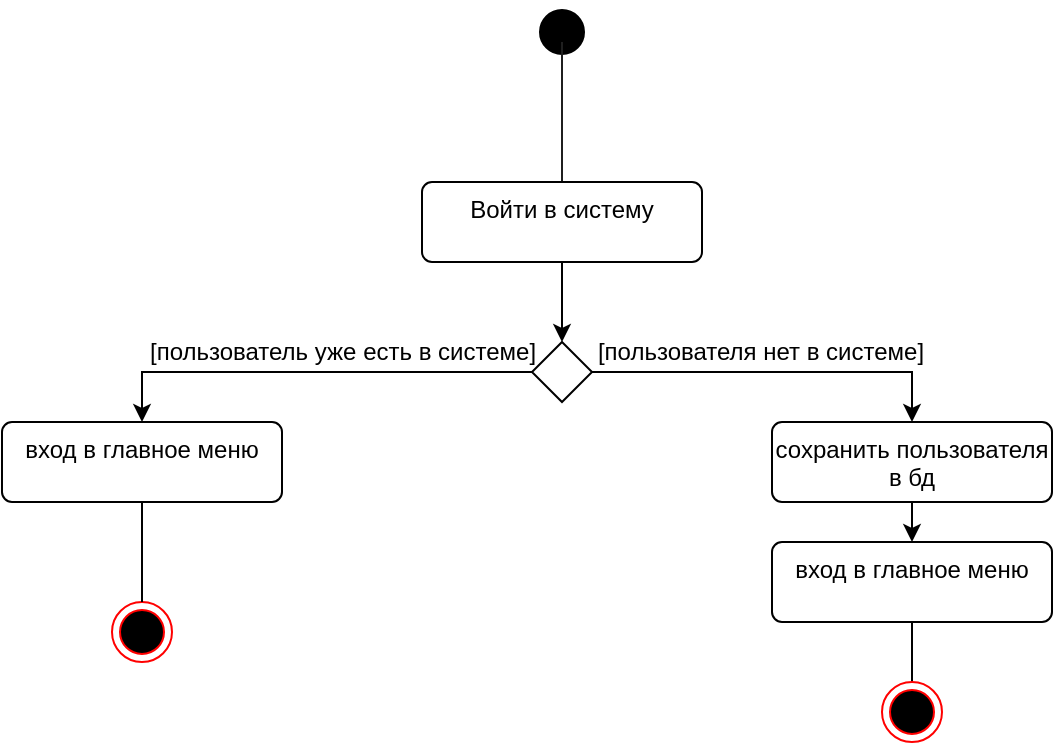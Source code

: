 <mxfile version="22.0.2" type="device" pages="4">
  <diagram name="вход в систему" id="2j_CdonJuM4z0J5dzwoN">
    <mxGraphModel dx="1026" dy="743" grid="1" gridSize="10" guides="1" tooltips="1" connect="1" arrows="1" fold="1" page="1" pageScale="1" pageWidth="827" pageHeight="1169" math="0" shadow="0">
      <root>
        <mxCell id="0" />
        <mxCell id="1" parent="0" />
        <mxCell id="nevixn_JsC1F3isKoeuA-1" value="" style="ellipse;html=1;shape=endState;fillColor=#000000;strokeColor=#ff0000;" parent="1" vertex="1">
          <mxGeometry x="180" y="340" width="30" height="30" as="geometry" />
        </mxCell>
        <mxCell id="nevixn_JsC1F3isKoeuA-2" value="" style="ellipse;html=1;shape=startState;fillColor=#000000;strokeColor=#000000;" parent="1" vertex="1">
          <mxGeometry x="390" y="40" width="30" height="30" as="geometry" />
        </mxCell>
        <mxCell id="nevixn_JsC1F3isKoeuA-3" value="" style="edgeStyle=orthogonalEdgeStyle;html=1;verticalAlign=bottom;endArrow=none;endSize=8;strokeColor=#1f1f1f;rounded=0;endFill=0;" parent="1" edge="1">
          <mxGeometry relative="1" as="geometry">
            <mxPoint x="405" y="130" as="targetPoint" />
            <mxPoint x="405" y="60" as="sourcePoint" />
          </mxGeometry>
        </mxCell>
        <mxCell id="j0uS0QcZaFlK4t2D1R-I-4" style="edgeStyle=orthogonalEdgeStyle;rounded=0;orthogonalLoop=1;jettySize=auto;html=1;exitX=0.5;exitY=1;exitDx=0;exitDy=0;entryX=0.5;entryY=0;entryDx=0;entryDy=0;" parent="1" source="j0uS0QcZaFlK4t2D1R-I-2" target="j0uS0QcZaFlK4t2D1R-I-3" edge="1">
          <mxGeometry relative="1" as="geometry" />
        </mxCell>
        <mxCell id="j0uS0QcZaFlK4t2D1R-I-2" value="Войти в систему" style="html=1;align=center;verticalAlign=top;rounded=1;absoluteArcSize=1;arcSize=10;dashed=0;whiteSpace=wrap;" parent="1" vertex="1">
          <mxGeometry x="335" y="130" width="140" height="40" as="geometry" />
        </mxCell>
        <mxCell id="j0uS0QcZaFlK4t2D1R-I-6" style="edgeStyle=orthogonalEdgeStyle;rounded=0;orthogonalLoop=1;jettySize=auto;html=1;exitX=0;exitY=0.5;exitDx=0;exitDy=0;entryX=0.5;entryY=0;entryDx=0;entryDy=0;" parent="1" source="j0uS0QcZaFlK4t2D1R-I-3" target="j0uS0QcZaFlK4t2D1R-I-5" edge="1">
          <mxGeometry relative="1" as="geometry" />
        </mxCell>
        <mxCell id="j0uS0QcZaFlK4t2D1R-I-10" style="edgeStyle=orthogonalEdgeStyle;rounded=0;orthogonalLoop=1;jettySize=auto;html=1;exitX=1;exitY=0.5;exitDx=0;exitDy=0;entryX=0.5;entryY=0;entryDx=0;entryDy=0;" parent="1" source="j0uS0QcZaFlK4t2D1R-I-3" target="j0uS0QcZaFlK4t2D1R-I-9" edge="1">
          <mxGeometry relative="1" as="geometry" />
        </mxCell>
        <mxCell id="j0uS0QcZaFlK4t2D1R-I-3" value="" style="rhombus;" parent="1" vertex="1">
          <mxGeometry x="390" y="210" width="30" height="30" as="geometry" />
        </mxCell>
        <mxCell id="j0uS0QcZaFlK4t2D1R-I-8" style="edgeStyle=orthogonalEdgeStyle;rounded=0;orthogonalLoop=1;jettySize=auto;html=1;exitX=0.5;exitY=1;exitDx=0;exitDy=0;entryX=0.5;entryY=0;entryDx=0;entryDy=0;endArrow=none;endFill=0;" parent="1" source="j0uS0QcZaFlK4t2D1R-I-5" target="nevixn_JsC1F3isKoeuA-1" edge="1">
          <mxGeometry relative="1" as="geometry" />
        </mxCell>
        <mxCell id="j0uS0QcZaFlK4t2D1R-I-5" value="вход в главное меню" style="html=1;align=center;verticalAlign=top;rounded=1;absoluteArcSize=1;arcSize=10;dashed=0;whiteSpace=wrap;" parent="1" vertex="1">
          <mxGeometry x="125" y="250" width="140" height="40" as="geometry" />
        </mxCell>
        <mxCell id="j0uS0QcZaFlK4t2D1R-I-7" value="[пользователь уже есть в системе]" style="text;html=1;align=center;verticalAlign=middle;resizable=0;points=[];autosize=1;strokeColor=none;fillColor=none;" parent="1" vertex="1">
          <mxGeometry x="185" y="200" width="220" height="30" as="geometry" />
        </mxCell>
        <mxCell id="j0uS0QcZaFlK4t2D1R-I-13" style="edgeStyle=orthogonalEdgeStyle;rounded=0;orthogonalLoop=1;jettySize=auto;html=1;exitX=0.5;exitY=1;exitDx=0;exitDy=0;entryX=0.5;entryY=0;entryDx=0;entryDy=0;" parent="1" source="j0uS0QcZaFlK4t2D1R-I-9" target="j0uS0QcZaFlK4t2D1R-I-12" edge="1">
          <mxGeometry relative="1" as="geometry" />
        </mxCell>
        <mxCell id="j0uS0QcZaFlK4t2D1R-I-9" value="сохранить пользователя в бд" style="html=1;align=center;verticalAlign=top;rounded=1;absoluteArcSize=1;arcSize=10;dashed=0;whiteSpace=wrap;" parent="1" vertex="1">
          <mxGeometry x="510" y="250" width="140" height="40" as="geometry" />
        </mxCell>
        <mxCell id="j0uS0QcZaFlK4t2D1R-I-11" value="[пользователя нет в системе]" style="text;html=1;align=center;verticalAlign=middle;resizable=0;points=[];autosize=1;strokeColor=none;fillColor=none;" parent="1" vertex="1">
          <mxGeometry x="409" y="200" width="190" height="30" as="geometry" />
        </mxCell>
        <mxCell id="j0uS0QcZaFlK4t2D1R-I-15" style="edgeStyle=orthogonalEdgeStyle;rounded=0;orthogonalLoop=1;jettySize=auto;html=1;exitX=0.5;exitY=1;exitDx=0;exitDy=0;entryX=0.5;entryY=0;entryDx=0;entryDy=0;endArrow=none;endFill=0;" parent="1" source="j0uS0QcZaFlK4t2D1R-I-12" target="j0uS0QcZaFlK4t2D1R-I-14" edge="1">
          <mxGeometry relative="1" as="geometry" />
        </mxCell>
        <mxCell id="j0uS0QcZaFlK4t2D1R-I-12" value="вход в главное меню" style="html=1;align=center;verticalAlign=top;rounded=1;absoluteArcSize=1;arcSize=10;dashed=0;whiteSpace=wrap;" parent="1" vertex="1">
          <mxGeometry x="510" y="310" width="140" height="40" as="geometry" />
        </mxCell>
        <mxCell id="j0uS0QcZaFlK4t2D1R-I-14" value="" style="ellipse;html=1;shape=endState;fillColor=#000000;strokeColor=#ff0000;" parent="1" vertex="1">
          <mxGeometry x="565" y="380" width="30" height="30" as="geometry" />
        </mxCell>
      </root>
    </mxGraphModel>
  </diagram>
  <diagram id="Mfnyp7L4g4aa8of97y5v" name="создание задачи">
    <mxGraphModel dx="1026" dy="743" grid="1" gridSize="10" guides="1" tooltips="1" connect="1" arrows="1" fold="1" page="1" pageScale="1" pageWidth="827" pageHeight="1169" math="0" shadow="0">
      <root>
        <mxCell id="0" />
        <mxCell id="1" parent="0" />
        <mxCell id="KQrv_qnnSGX5CpNM2_MF-1" value="" style="ellipse;html=1;shape=startState;fillColor=#000000;strokeColor=#000000;" parent="1" vertex="1">
          <mxGeometry x="390" y="40" width="30" height="30" as="geometry" />
        </mxCell>
        <mxCell id="KQrv_qnnSGX5CpNM2_MF-2" value="" style="edgeStyle=orthogonalEdgeStyle;html=1;verticalAlign=bottom;endArrow=none;endSize=8;strokeColor=#1f1f1f;rounded=0;endFill=0;" parent="1" edge="1">
          <mxGeometry relative="1" as="geometry">
            <mxPoint x="405" y="130" as="targetPoint" />
            <mxPoint x="405" y="60" as="sourcePoint" />
          </mxGeometry>
        </mxCell>
        <mxCell id="KQrv_qnnSGX5CpNM2_MF-5" style="edgeStyle=orthogonalEdgeStyle;rounded=0;orthogonalLoop=1;jettySize=auto;html=1;exitX=0.5;exitY=1;exitDx=0;exitDy=0;entryX=0.5;entryY=0;entryDx=0;entryDy=0;" parent="1" source="KQrv_qnnSGX5CpNM2_MF-3" target="KQrv_qnnSGX5CpNM2_MF-4" edge="1">
          <mxGeometry relative="1" as="geometry" />
        </mxCell>
        <mxCell id="KQrv_qnnSGX5CpNM2_MF-3" value="ввод ссылки" style="html=1;align=center;verticalAlign=top;rounded=1;absoluteArcSize=1;arcSize=10;dashed=0;whiteSpace=wrap;" parent="1" vertex="1">
          <mxGeometry x="450" y="240" width="140" height="40" as="geometry" />
        </mxCell>
        <mxCell id="KQrv_qnnSGX5CpNM2_MF-6" style="edgeStyle=orthogonalEdgeStyle;rounded=0;orthogonalLoop=1;jettySize=auto;html=1;exitX=1;exitY=0.5;exitDx=0;exitDy=0;entryX=1;entryY=0.5;entryDx=0;entryDy=0;" parent="1" source="KQrv_qnnSGX5CpNM2_MF-4" target="KQrv_qnnSGX5CpNM2_MF-3" edge="1">
          <mxGeometry relative="1" as="geometry">
            <mxPoint x="645" y="320" as="targetPoint" />
            <Array as="points">
              <mxPoint x="665" y="345" />
              <mxPoint x="665" y="260" />
            </Array>
          </mxGeometry>
        </mxCell>
        <mxCell id="KQrv_qnnSGX5CpNM2_MF-10" style="edgeStyle=orthogonalEdgeStyle;rounded=0;orthogonalLoop=1;jettySize=auto;html=1;exitX=0.5;exitY=1;exitDx=0;exitDy=0;entryX=0.5;entryY=0;entryDx=0;entryDy=0;" parent="1" source="KQrv_qnnSGX5CpNM2_MF-4" target="KQrv_qnnSGX5CpNM2_MF-9" edge="1">
          <mxGeometry relative="1" as="geometry" />
        </mxCell>
        <mxCell id="KQrv_qnnSGX5CpNM2_MF-4" value="" style="rhombus;" parent="1" vertex="1">
          <mxGeometry x="505" y="330" width="30" height="30" as="geometry" />
        </mxCell>
        <mxCell id="KQrv_qnnSGX5CpNM2_MF-7" value="[ссылка не корректна]" style="text;html=1;align=center;verticalAlign=middle;resizable=0;points=[];autosize=1;strokeColor=none;fillColor=none;" parent="1" vertex="1">
          <mxGeometry x="525" y="320" width="150" height="30" as="geometry" />
        </mxCell>
        <mxCell id="VPUdt6Vy2NOhWZtJAbJb-1" style="edgeStyle=orthogonalEdgeStyle;rounded=0;orthogonalLoop=1;jettySize=auto;html=1;exitX=0.5;exitY=1;exitDx=0;exitDy=0;entryX=0.5;entryY=0;entryDx=0;entryDy=0;" parent="1" source="KQrv_qnnSGX5CpNM2_MF-9" target="KQrv_qnnSGX5CpNM2_MF-12" edge="1">
          <mxGeometry relative="1" as="geometry" />
        </mxCell>
        <mxCell id="KQrv_qnnSGX5CpNM2_MF-9" value="ввод название ссылки" style="html=1;align=center;verticalAlign=top;rounded=1;absoluteArcSize=1;arcSize=10;dashed=0;whiteSpace=wrap;" parent="1" vertex="1">
          <mxGeometry x="450" y="430" width="140" height="40" as="geometry" />
        </mxCell>
        <mxCell id="KQrv_qnnSGX5CpNM2_MF-11" value="[ссылка корректна]" style="text;html=1;align=center;verticalAlign=middle;resizable=0;points=[];autosize=1;strokeColor=none;fillColor=none;" parent="1" vertex="1">
          <mxGeometry x="515" y="380" width="130" height="30" as="geometry" />
        </mxCell>
        <mxCell id="VPUdt6Vy2NOhWZtJAbJb-3" style="edgeStyle=orthogonalEdgeStyle;rounded=0;orthogonalLoop=1;jettySize=auto;html=1;exitX=1;exitY=0.5;exitDx=0;exitDy=0;entryX=1;entryY=0.5;entryDx=0;entryDy=0;" parent="1" source="KQrv_qnnSGX5CpNM2_MF-12" target="KQrv_qnnSGX5CpNM2_MF-9" edge="1">
          <mxGeometry relative="1" as="geometry">
            <Array as="points">
              <mxPoint x="695" y="525" />
              <mxPoint x="695" y="450" />
            </Array>
          </mxGeometry>
        </mxCell>
        <mxCell id="VPUdt6Vy2NOhWZtJAbJb-5" style="edgeStyle=orthogonalEdgeStyle;rounded=0;orthogonalLoop=1;jettySize=auto;html=1;exitX=0.5;exitY=1;exitDx=0;exitDy=0;" parent="1" source="KQrv_qnnSGX5CpNM2_MF-12" edge="1">
          <mxGeometry relative="1" as="geometry">
            <mxPoint x="520" y="590" as="targetPoint" />
          </mxGeometry>
        </mxCell>
        <mxCell id="KQrv_qnnSGX5CpNM2_MF-12" value="" style="rhombus;" parent="1" vertex="1">
          <mxGeometry x="505" y="510" width="30" height="30" as="geometry" />
        </mxCell>
        <mxCell id="VPUdt6Vy2NOhWZtJAbJb-4" value="[у пользователя есть&lt;br&gt;&amp;nbsp;ссылка&amp;nbsp;с таким названием]" style="text;html=1;align=center;verticalAlign=middle;resizable=0;points=[];autosize=1;strokeColor=none;fillColor=none;" parent="1" vertex="1">
          <mxGeometry x="525" y="490" width="180" height="40" as="geometry" />
        </mxCell>
        <mxCell id="Xi95A8Mj205Of7zmqzou-2" style="edgeStyle=orthogonalEdgeStyle;rounded=0;orthogonalLoop=1;jettySize=auto;html=1;exitX=0.5;exitY=1;exitDx=0;exitDy=0;entryX=0.5;entryY=0;entryDx=0;entryDy=0;endArrow=none;endFill=0;" parent="1" source="VPUdt6Vy2NOhWZtJAbJb-6" target="Xi95A8Mj205Of7zmqzou-1" edge="1">
          <mxGeometry relative="1" as="geometry" />
        </mxCell>
        <mxCell id="VPUdt6Vy2NOhWZtJAbJb-6" value="возвращение в меню задачи&amp;nbsp;" style="html=1;align=center;verticalAlign=top;rounded=1;absoluteArcSize=1;arcSize=10;dashed=0;whiteSpace=wrap;" parent="1" vertex="1">
          <mxGeometry x="450" y="590" width="140" height="40" as="geometry" />
        </mxCell>
        <mxCell id="VPUdt6Vy2NOhWZtJAbJb-7" value="[у пользователя нет задач &lt;br&gt;с таким названием]" style="text;html=1;align=center;verticalAlign=middle;resizable=0;points=[];autosize=1;strokeColor=none;fillColor=none;" parent="1" vertex="1">
          <mxGeometry x="515" y="540" width="170" height="40" as="geometry" />
        </mxCell>
        <mxCell id="Xi95A8Mj205Of7zmqzou-1" value="" style="ellipse;html=1;shape=endState;fillColor=#000000;strokeColor=#ff0000;" parent="1" vertex="1">
          <mxGeometry x="505" y="660" width="30" height="30" as="geometry" />
        </mxCell>
        <mxCell id="3V8_uxPMC7_RokzYIF5Y-3" style="edgeStyle=orthogonalEdgeStyle;rounded=0;orthogonalLoop=1;jettySize=auto;html=1;exitX=0.5;exitY=1;exitDx=0;exitDy=0;entryX=0.5;entryY=0;entryDx=0;entryDy=0;" parent="1" source="3V8_uxPMC7_RokzYIF5Y-1" target="3V8_uxPMC7_RokzYIF5Y-2" edge="1">
          <mxGeometry relative="1" as="geometry" />
        </mxCell>
        <mxCell id="3V8_uxPMC7_RokzYIF5Y-1" value="запрос на создание задачи" style="html=1;align=center;verticalAlign=top;rounded=1;absoluteArcSize=1;arcSize=10;dashed=0;whiteSpace=wrap;" parent="1" vertex="1">
          <mxGeometry x="335" y="130" width="140" height="40" as="geometry" />
        </mxCell>
        <mxCell id="3V8_uxPMC7_RokzYIF5Y-4" style="edgeStyle=orthogonalEdgeStyle;rounded=0;orthogonalLoop=1;jettySize=auto;html=1;exitX=1;exitY=0.5;exitDx=0;exitDy=0;entryX=0.5;entryY=0;entryDx=0;entryDy=0;" parent="1" source="3V8_uxPMC7_RokzYIF5Y-2" target="KQrv_qnnSGX5CpNM2_MF-3" edge="1">
          <mxGeometry relative="1" as="geometry" />
        </mxCell>
        <mxCell id="3V8_uxPMC7_RokzYIF5Y-12" style="edgeStyle=orthogonalEdgeStyle;rounded=0;orthogonalLoop=1;jettySize=auto;html=1;exitX=0;exitY=0.5;exitDx=0;exitDy=0;entryX=0.5;entryY=0;entryDx=0;entryDy=0;" parent="1" source="3V8_uxPMC7_RokzYIF5Y-2" target="3V8_uxPMC7_RokzYIF5Y-10" edge="1">
          <mxGeometry relative="1" as="geometry" />
        </mxCell>
        <mxCell id="3V8_uxPMC7_RokzYIF5Y-2" value="" style="rhombus;" parent="1" vertex="1">
          <mxGeometry x="390" y="200" width="30" height="30" as="geometry" />
        </mxCell>
        <mxCell id="3V8_uxPMC7_RokzYIF5Y-5" value="[кол-во задач меньше 5]" style="text;html=1;align=center;verticalAlign=middle;resizable=0;points=[];autosize=1;strokeColor=none;fillColor=none;" parent="1" vertex="1">
          <mxGeometry x="410" y="190" width="160" height="30" as="geometry" />
        </mxCell>
        <mxCell id="3V8_uxPMC7_RokzYIF5Y-6" value="" style="ellipse;html=1;shape=endState;fillColor=#000000;strokeColor=#ff0000;" parent="1" vertex="1">
          <mxGeometry x="220" y="330" width="30" height="30" as="geometry" />
        </mxCell>
        <mxCell id="3V8_uxPMC7_RokzYIF5Y-9" value="[кол-во задач больше 5]" style="text;html=1;align=center;verticalAlign=middle;resizable=0;points=[];autosize=1;strokeColor=none;fillColor=none;" parent="1" vertex="1">
          <mxGeometry x="230" y="190" width="160" height="30" as="geometry" />
        </mxCell>
        <mxCell id="k_NbvoRojpzVvD-OQOPq-2" style="edgeStyle=orthogonalEdgeStyle;rounded=0;orthogonalLoop=1;jettySize=auto;html=1;exitX=0.5;exitY=1;exitDx=0;exitDy=0;endArrow=none;endFill=0;" parent="1" source="3V8_uxPMC7_RokzYIF5Y-10" target="3V8_uxPMC7_RokzYIF5Y-6" edge="1">
          <mxGeometry relative="1" as="geometry" />
        </mxCell>
        <mxCell id="3V8_uxPMC7_RokzYIF5Y-10" value="вывод сообщения и возвращение в меню задачи" style="html=1;align=center;verticalAlign=top;rounded=1;absoluteArcSize=1;arcSize=10;dashed=0;whiteSpace=wrap;" parent="1" vertex="1">
          <mxGeometry x="165" y="240" width="140" height="60" as="geometry" />
        </mxCell>
      </root>
    </mxGraphModel>
  </diagram>
  <diagram id="0gN4Q_RikYIfQmyPwO6L" name="переход в задачи">
    <mxGraphModel dx="1026" dy="743" grid="1" gridSize="10" guides="1" tooltips="1" connect="1" arrows="1" fold="1" page="1" pageScale="1" pageWidth="827" pageHeight="1169" math="0" shadow="0">
      <root>
        <mxCell id="0" />
        <mxCell id="1" parent="0" />
        <mxCell id="R4UTKNbM4-Mgy65fu3fA-3" style="edgeStyle=orthogonalEdgeStyle;rounded=0;orthogonalLoop=1;jettySize=auto;html=1;exitX=0.5;exitY=1;exitDx=0;exitDy=0;endArrow=none;endFill=0;" edge="1" parent="1" source="R4UTKNbM4-Mgy65fu3fA-1" target="R4UTKNbM4-Mgy65fu3fA-2">
          <mxGeometry relative="1" as="geometry" />
        </mxCell>
        <mxCell id="R4UTKNbM4-Mgy65fu3fA-1" value="" style="ellipse;html=1;shape=startState;fillColor=#000000;strokeColor=#000000;" vertex="1" parent="1">
          <mxGeometry x="390" y="40" width="30" height="30" as="geometry" />
        </mxCell>
        <mxCell id="R4UTKNbM4-Mgy65fu3fA-5" style="edgeStyle=orthogonalEdgeStyle;rounded=0;orthogonalLoop=1;jettySize=auto;html=1;exitX=0.5;exitY=1;exitDx=0;exitDy=0;entryX=0.5;entryY=0;entryDx=0;entryDy=0;" edge="1" parent="1" source="R4UTKNbM4-Mgy65fu3fA-2">
          <mxGeometry relative="1" as="geometry">
            <mxPoint x="405" y="170" as="targetPoint" />
          </mxGeometry>
        </mxCell>
        <mxCell id="R4UTKNbM4-Mgy65fu3fA-2" value="запрос на переход в меню задачи" style="html=1;align=center;verticalAlign=top;rounded=1;absoluteArcSize=1;arcSize=10;dashed=0;whiteSpace=wrap;" vertex="1" parent="1">
          <mxGeometry x="335" y="100" width="140" height="40" as="geometry" />
        </mxCell>
        <mxCell id="JpFqvVqqFttHkXH61H9Y-2" style="edgeStyle=orthogonalEdgeStyle;rounded=0;orthogonalLoop=1;jettySize=auto;html=1;exitX=0;exitY=0.5;exitDx=0;exitDy=0;" edge="1" parent="1" source="JpFqvVqqFttHkXH61H9Y-1">
          <mxGeometry relative="1" as="geometry">
            <mxPoint x="280" y="240" as="targetPoint" />
          </mxGeometry>
        </mxCell>
        <mxCell id="L7mvsAyiH7tvL1FH899_-4" style="edgeStyle=orthogonalEdgeStyle;rounded=0;orthogonalLoop=1;jettySize=auto;html=1;exitX=1;exitY=0.5;exitDx=0;exitDy=0;entryX=0.5;entryY=0;entryDx=0;entryDy=0;" edge="1" parent="1" source="JpFqvVqqFttHkXH61H9Y-1" target="L7mvsAyiH7tvL1FH899_-3">
          <mxGeometry relative="1" as="geometry">
            <Array as="points">
              <mxPoint x="550" y="185" />
              <mxPoint x="550" y="240" />
            </Array>
          </mxGeometry>
        </mxCell>
        <mxCell id="JpFqvVqqFttHkXH61H9Y-1" value="" style="rhombus;" vertex="1" parent="1">
          <mxGeometry x="390" y="170" width="30" height="30" as="geometry" />
        </mxCell>
        <mxCell id="L7mvsAyiH7tvL1FH899_-1" value="" style="ellipse;html=1;shape=endState;fillColor=#000000;strokeColor=#ff0000;" vertex="1" parent="1">
          <mxGeometry x="265" y="330" width="30" height="30" as="geometry" />
        </mxCell>
        <mxCell id="L7mvsAyiH7tvL1FH899_-5" style="edgeStyle=orthogonalEdgeStyle;rounded=0;orthogonalLoop=1;jettySize=auto;html=1;exitX=0.5;exitY=1;exitDx=0;exitDy=0;entryX=0.5;entryY=0;entryDx=0;entryDy=0;endArrow=none;endFill=0;" edge="1" parent="1" source="L7mvsAyiH7tvL1FH899_-2" target="L7mvsAyiH7tvL1FH899_-1">
          <mxGeometry relative="1" as="geometry" />
        </mxCell>
        <mxCell id="L7mvsAyiH7tvL1FH899_-2" value="переход в меню задачи" style="html=1;align=center;verticalAlign=top;rounded=1;absoluteArcSize=1;arcSize=10;dashed=0;whiteSpace=wrap;" vertex="1" parent="1">
          <mxGeometry x="210" y="240" width="140" height="40" as="geometry" />
        </mxCell>
        <mxCell id="L7mvsAyiH7tvL1FH899_-8" style="edgeStyle=orthogonalEdgeStyle;rounded=0;orthogonalLoop=1;jettySize=auto;html=1;exitX=0.5;exitY=1;exitDx=0;exitDy=0;entryX=0.5;entryY=0;entryDx=0;entryDy=0;endArrow=none;endFill=0;" edge="1" parent="1" source="L7mvsAyiH7tvL1FH899_-3" target="L7mvsAyiH7tvL1FH899_-7">
          <mxGeometry relative="1" as="geometry" />
        </mxCell>
        <mxCell id="L7mvsAyiH7tvL1FH899_-3" value="переход в главное меню" style="html=1;align=center;verticalAlign=top;rounded=1;absoluteArcSize=1;arcSize=10;dashed=0;whiteSpace=wrap;" vertex="1" parent="1">
          <mxGeometry x="480" y="240" width="140" height="40" as="geometry" />
        </mxCell>
        <mxCell id="L7mvsAyiH7tvL1FH899_-7" value="" style="ellipse;html=1;shape=endState;fillColor=#000000;strokeColor=#ff0000;" vertex="1" parent="1">
          <mxGeometry x="535" y="330" width="30" height="30" as="geometry" />
        </mxCell>
        <mxCell id="L7mvsAyiH7tvL1FH899_-9" value="[подписка активна ]" style="text;html=1;align=center;verticalAlign=middle;resizable=0;points=[];autosize=1;strokeColor=none;fillColor=none;" vertex="1" parent="1">
          <mxGeometry x="265" y="158" width="140" height="30" as="geometry" />
        </mxCell>
        <mxCell id="L7mvsAyiH7tvL1FH899_-10" value="[подписка не активна ]" style="text;html=1;align=center;verticalAlign=middle;resizable=0;points=[];autosize=1;strokeColor=none;fillColor=none;" vertex="1" parent="1">
          <mxGeometry x="415" y="158" width="150" height="30" as="geometry" />
        </mxCell>
      </root>
    </mxGraphModel>
  </diagram>
  <diagram id="orMIGv-aY-VL4XUwWOVT" name="меню задачи">
    <mxGraphModel dx="1026" dy="743" grid="1" gridSize="10" guides="1" tooltips="1" connect="1" arrows="1" fold="1" page="1" pageScale="1" pageWidth="827" pageHeight="1169" math="0" shadow="0">
      <root>
        <mxCell id="0" />
        <mxCell id="1" parent="0" />
        <mxCell id="cPJoYQluXTsTzlh3DWY1-1" style="edgeStyle=orthogonalEdgeStyle;rounded=0;orthogonalLoop=1;jettySize=auto;html=1;exitX=0.5;exitY=1;exitDx=0;exitDy=0;endArrow=none;endFill=0;" parent="1" source="cPJoYQluXTsTzlh3DWY1-2" target="cPJoYQluXTsTzlh3DWY1-3" edge="1">
          <mxGeometry relative="1" as="geometry" />
        </mxCell>
        <mxCell id="cPJoYQluXTsTzlh3DWY1-2" value="" style="ellipse;html=1;shape=startState;fillColor=#000000;strokeColor=#000000;" parent="1" vertex="1">
          <mxGeometry x="390" y="40" width="30" height="30" as="geometry" />
        </mxCell>
        <mxCell id="cPJoYQluXTsTzlh3DWY1-5" style="edgeStyle=orthogonalEdgeStyle;rounded=0;orthogonalLoop=1;jettySize=auto;html=1;exitX=0.5;exitY=1;exitDx=0;exitDy=0;endArrow=none;endFill=0;" parent="1" source="cPJoYQluXTsTzlh3DWY1-3" edge="1">
          <mxGeometry relative="1" as="geometry">
            <mxPoint x="405" y="180" as="targetPoint" />
          </mxGeometry>
        </mxCell>
        <mxCell id="cPJoYQluXTsTzlh3DWY1-3" value="меню задачи" style="html=1;align=center;verticalAlign=top;rounded=1;absoluteArcSize=1;arcSize=10;dashed=0;whiteSpace=wrap;" parent="1" vertex="1">
          <mxGeometry x="335" y="100" width="140" height="40" as="geometry" />
        </mxCell>
        <mxCell id="cPJoYQluXTsTzlh3DWY1-4" value="" style="endArrow=none;startArrow=none;endFill=0;startFill=0;endSize=8;html=1;verticalAlign=bottom;labelBackgroundColor=none;strokeWidth=3;rounded=0;" parent="1" edge="1">
          <mxGeometry width="160" relative="1" as="geometry">
            <mxPoint x="170" y="180" as="sourcePoint" />
            <mxPoint x="640" y="180" as="targetPoint" />
          </mxGeometry>
        </mxCell>
        <mxCell id="cPJoYQluXTsTzlh3DWY1-6" value="создать задачу" style="html=1;align=center;verticalAlign=top;rounded=1;absoluteArcSize=1;arcSize=10;dashed=0;whiteSpace=wrap;" parent="1" vertex="1">
          <mxGeometry x="170" y="210" width="140" height="40" as="geometry" />
        </mxCell>
        <mxCell id="0A0cqgSnlMW2wEodux_y-2" value="" style="endArrow=none;html=1;rounded=0;exitX=0.5;exitY=0;exitDx=0;exitDy=0;" parent="1" source="cPJoYQluXTsTzlh3DWY1-6" edge="1">
          <mxGeometry width="50" height="50" relative="1" as="geometry">
            <mxPoint x="190" y="230" as="sourcePoint" />
            <mxPoint x="240" y="180" as="targetPoint" />
          </mxGeometry>
        </mxCell>
        <mxCell id="0A0cqgSnlMW2wEodux_y-3" value="удалить задачу" style="html=1;align=center;verticalAlign=top;rounded=1;absoluteArcSize=1;arcSize=10;dashed=0;whiteSpace=wrap;" parent="1" vertex="1">
          <mxGeometry x="330" y="210" width="140" height="40" as="geometry" />
        </mxCell>
        <mxCell id="0A0cqgSnlMW2wEodux_y-4" value="информация о задачах" style="html=1;align=center;verticalAlign=top;rounded=1;absoluteArcSize=1;arcSize=10;dashed=0;whiteSpace=wrap;" parent="1" vertex="1">
          <mxGeometry x="490" y="210" width="140" height="40" as="geometry" />
        </mxCell>
        <mxCell id="agI3z-VVH0mITmRaEabx-1" value="" style="endArrow=none;html=1;rounded=0;exitX=0.5;exitY=0;exitDx=0;exitDy=0;" edge="1" parent="1" source="0A0cqgSnlMW2wEodux_y-3">
          <mxGeometry width="50" height="50" relative="1" as="geometry">
            <mxPoint x="350" y="230" as="sourcePoint" />
            <mxPoint x="400" y="180" as="targetPoint" />
          </mxGeometry>
        </mxCell>
        <mxCell id="agI3z-VVH0mITmRaEabx-2" value="" style="endArrow=none;html=1;rounded=0;exitX=0.5;exitY=0;exitDx=0;exitDy=0;" edge="1" parent="1">
          <mxGeometry width="50" height="50" relative="1" as="geometry">
            <mxPoint x="559.5" y="210" as="sourcePoint" />
            <mxPoint x="559.5" y="180" as="targetPoint" />
          </mxGeometry>
        </mxCell>
        <mxCell id="agI3z-VVH0mITmRaEabx-3" value="" style="endArrow=none;startArrow=none;endFill=0;startFill=0;endSize=8;html=1;verticalAlign=bottom;labelBackgroundColor=none;strokeWidth=3;rounded=0;" edge="1" parent="1">
          <mxGeometry width="160" relative="1" as="geometry">
            <mxPoint x="165" y="280" as="sourcePoint" />
            <mxPoint x="635" y="280" as="targetPoint" />
          </mxGeometry>
        </mxCell>
        <mxCell id="agI3z-VVH0mITmRaEabx-4" value="" style="endArrow=none;html=1;rounded=0;entryX=0.5;entryY=1;entryDx=0;entryDy=0;" edge="1" parent="1" target="cPJoYQluXTsTzlh3DWY1-6">
          <mxGeometry width="50" height="50" relative="1" as="geometry">
            <mxPoint x="240" y="280" as="sourcePoint" />
            <mxPoint x="250" y="190" as="targetPoint" />
          </mxGeometry>
        </mxCell>
        <mxCell id="agI3z-VVH0mITmRaEabx-5" value="" style="endArrow=none;html=1;rounded=0;entryX=0.5;entryY=1;entryDx=0;entryDy=0;" edge="1" parent="1" target="0A0cqgSnlMW2wEodux_y-3">
          <mxGeometry width="50" height="50" relative="1" as="geometry">
            <mxPoint x="400" y="280" as="sourcePoint" />
            <mxPoint x="250" y="260" as="targetPoint" />
          </mxGeometry>
        </mxCell>
        <mxCell id="agI3z-VVH0mITmRaEabx-6" value="" style="endArrow=none;html=1;rounded=0;entryX=0.5;entryY=1;entryDx=0;entryDy=0;" edge="1" parent="1" target="0A0cqgSnlMW2wEodux_y-4">
          <mxGeometry width="50" height="50" relative="1" as="geometry">
            <mxPoint x="560" y="280" as="sourcePoint" />
            <mxPoint x="410" y="260" as="targetPoint" />
          </mxGeometry>
        </mxCell>
        <mxCell id="shQuDGltp9gKoLfkBCBl-1" value="" style="ellipse;html=1;shape=endState;fillColor=#000000;strokeColor=#ff0000;" vertex="1" parent="1">
          <mxGeometry x="385" y="320" width="30" height="30" as="geometry" />
        </mxCell>
        <mxCell id="shQuDGltp9gKoLfkBCBl-2" style="edgeStyle=orthogonalEdgeStyle;rounded=0;orthogonalLoop=1;jettySize=auto;html=1;exitX=0.5;exitY=1;exitDx=0;exitDy=0;endArrow=none;endFill=0;entryX=0.5;entryY=0;entryDx=0;entryDy=0;" edge="1" parent="1" target="shQuDGltp9gKoLfkBCBl-1">
          <mxGeometry relative="1" as="geometry">
            <mxPoint x="399.5" y="320" as="targetPoint" />
            <mxPoint x="399.5" y="280" as="sourcePoint" />
          </mxGeometry>
        </mxCell>
      </root>
    </mxGraphModel>
  </diagram>
</mxfile>
